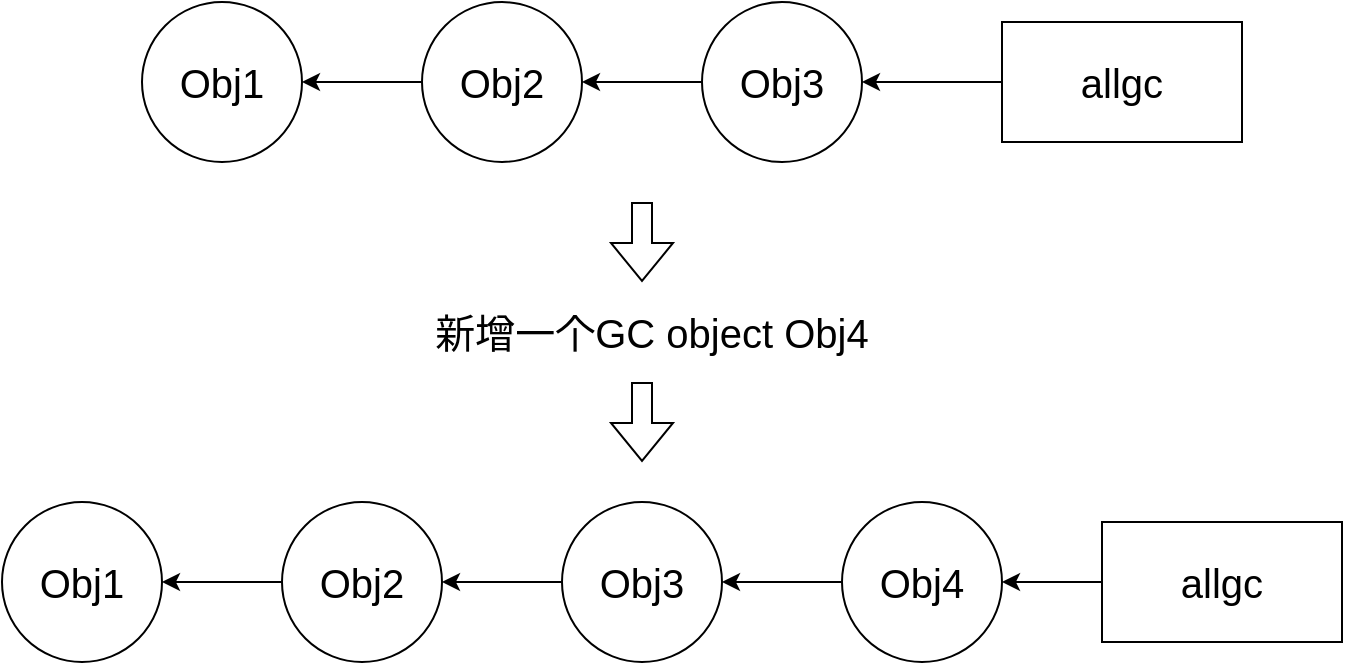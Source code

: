 <mxfile version="22.1.18" type="device">
  <diagram name="Page-1" id="s9LaHRHS-n8uzc7mXqwB">
    <mxGraphModel dx="1434" dy="746" grid="1" gridSize="10" guides="1" tooltips="1" connect="1" arrows="1" fold="1" page="1" pageScale="1" pageWidth="850" pageHeight="1100" math="0" shadow="0">
      <root>
        <mxCell id="0" />
        <mxCell id="1" parent="0" />
        <mxCell id="B3dgPtwr8vZCmKvNbtLD-1" value="&lt;font style=&quot;font-size: 20px;&quot;&gt;Obj1&lt;/font&gt;" style="ellipse;whiteSpace=wrap;html=1;aspect=fixed;" vertex="1" parent="1">
          <mxGeometry x="160" y="180" width="80" height="80" as="geometry" />
        </mxCell>
        <mxCell id="B3dgPtwr8vZCmKvNbtLD-4" style="edgeStyle=orthogonalEdgeStyle;rounded=0;orthogonalLoop=1;jettySize=auto;html=1;exitX=0;exitY=0.5;exitDx=0;exitDy=0;entryX=1;entryY=0.5;entryDx=0;entryDy=0;" edge="1" parent="1" source="B3dgPtwr8vZCmKvNbtLD-2" target="B3dgPtwr8vZCmKvNbtLD-1">
          <mxGeometry relative="1" as="geometry" />
        </mxCell>
        <mxCell id="B3dgPtwr8vZCmKvNbtLD-2" value="&lt;font style=&quot;font-size: 20px;&quot;&gt;Obj2&lt;/font&gt;" style="ellipse;whiteSpace=wrap;html=1;aspect=fixed;" vertex="1" parent="1">
          <mxGeometry x="300" y="180" width="80" height="80" as="geometry" />
        </mxCell>
        <mxCell id="B3dgPtwr8vZCmKvNbtLD-5" style="edgeStyle=orthogonalEdgeStyle;rounded=0;orthogonalLoop=1;jettySize=auto;html=1;exitX=0;exitY=0.5;exitDx=0;exitDy=0;entryX=1;entryY=0.5;entryDx=0;entryDy=0;" edge="1" parent="1" source="B3dgPtwr8vZCmKvNbtLD-3" target="B3dgPtwr8vZCmKvNbtLD-2">
          <mxGeometry relative="1" as="geometry" />
        </mxCell>
        <mxCell id="B3dgPtwr8vZCmKvNbtLD-3" value="&lt;font style=&quot;font-size: 20px;&quot;&gt;Obj3&lt;/font&gt;" style="ellipse;whiteSpace=wrap;html=1;aspect=fixed;" vertex="1" parent="1">
          <mxGeometry x="440" y="180" width="80" height="80" as="geometry" />
        </mxCell>
        <mxCell id="B3dgPtwr8vZCmKvNbtLD-7" style="edgeStyle=orthogonalEdgeStyle;rounded=0;orthogonalLoop=1;jettySize=auto;html=1;exitX=0;exitY=0.5;exitDx=0;exitDy=0;entryX=1;entryY=0.5;entryDx=0;entryDy=0;" edge="1" parent="1" source="B3dgPtwr8vZCmKvNbtLD-6" target="B3dgPtwr8vZCmKvNbtLD-3">
          <mxGeometry relative="1" as="geometry" />
        </mxCell>
        <mxCell id="B3dgPtwr8vZCmKvNbtLD-6" value="&lt;font style=&quot;font-size: 20px;&quot;&gt;allgc&lt;/font&gt;" style="rounded=0;whiteSpace=wrap;html=1;" vertex="1" parent="1">
          <mxGeometry x="590" y="190" width="120" height="60" as="geometry" />
        </mxCell>
        <mxCell id="B3dgPtwr8vZCmKvNbtLD-8" value="&lt;font style=&quot;font-size: 20px;&quot;&gt;新增一个GC object Obj4&lt;/font&gt;" style="text;strokeColor=none;align=center;fillColor=none;html=1;verticalAlign=middle;whiteSpace=wrap;rounded=0;" vertex="1" parent="1">
          <mxGeometry x="300" y="330" width="230" height="30" as="geometry" />
        </mxCell>
        <mxCell id="B3dgPtwr8vZCmKvNbtLD-9" value="" style="shape=flexArrow;endArrow=classic;html=1;rounded=0;" edge="1" parent="1">
          <mxGeometry width="50" height="50" relative="1" as="geometry">
            <mxPoint x="410" y="280" as="sourcePoint" />
            <mxPoint x="410" y="320" as="targetPoint" />
          </mxGeometry>
        </mxCell>
        <mxCell id="B3dgPtwr8vZCmKvNbtLD-11" value="" style="shape=flexArrow;endArrow=classic;html=1;rounded=0;" edge="1" parent="1">
          <mxGeometry width="50" height="50" relative="1" as="geometry">
            <mxPoint x="410" y="370" as="sourcePoint" />
            <mxPoint x="410" y="410" as="targetPoint" />
          </mxGeometry>
        </mxCell>
        <mxCell id="B3dgPtwr8vZCmKvNbtLD-12" value="&lt;font style=&quot;font-size: 20px;&quot;&gt;Obj1&lt;/font&gt;" style="ellipse;whiteSpace=wrap;html=1;aspect=fixed;" vertex="1" parent="1">
          <mxGeometry x="90" y="430" width="80" height="80" as="geometry" />
        </mxCell>
        <mxCell id="B3dgPtwr8vZCmKvNbtLD-13" style="edgeStyle=orthogonalEdgeStyle;rounded=0;orthogonalLoop=1;jettySize=auto;html=1;exitX=0;exitY=0.5;exitDx=0;exitDy=0;entryX=1;entryY=0.5;entryDx=0;entryDy=0;" edge="1" parent="1" source="B3dgPtwr8vZCmKvNbtLD-14" target="B3dgPtwr8vZCmKvNbtLD-12">
          <mxGeometry relative="1" as="geometry" />
        </mxCell>
        <mxCell id="B3dgPtwr8vZCmKvNbtLD-14" value="&lt;font style=&quot;font-size: 20px;&quot;&gt;Obj2&lt;/font&gt;" style="ellipse;whiteSpace=wrap;html=1;aspect=fixed;" vertex="1" parent="1">
          <mxGeometry x="230" y="430" width="80" height="80" as="geometry" />
        </mxCell>
        <mxCell id="B3dgPtwr8vZCmKvNbtLD-15" style="edgeStyle=orthogonalEdgeStyle;rounded=0;orthogonalLoop=1;jettySize=auto;html=1;exitX=0;exitY=0.5;exitDx=0;exitDy=0;entryX=1;entryY=0.5;entryDx=0;entryDy=0;" edge="1" parent="1" source="B3dgPtwr8vZCmKvNbtLD-16" target="B3dgPtwr8vZCmKvNbtLD-14">
          <mxGeometry relative="1" as="geometry" />
        </mxCell>
        <mxCell id="B3dgPtwr8vZCmKvNbtLD-16" value="&lt;font style=&quot;font-size: 20px;&quot;&gt;Obj3&lt;/font&gt;" style="ellipse;whiteSpace=wrap;html=1;aspect=fixed;" vertex="1" parent="1">
          <mxGeometry x="370" y="430" width="80" height="80" as="geometry" />
        </mxCell>
        <mxCell id="B3dgPtwr8vZCmKvNbtLD-21" style="edgeStyle=orthogonalEdgeStyle;rounded=0;orthogonalLoop=1;jettySize=auto;html=1;exitX=0;exitY=0.5;exitDx=0;exitDy=0;entryX=1;entryY=0.5;entryDx=0;entryDy=0;" edge="1" parent="1" source="B3dgPtwr8vZCmKvNbtLD-18" target="B3dgPtwr8vZCmKvNbtLD-19">
          <mxGeometry relative="1" as="geometry" />
        </mxCell>
        <mxCell id="B3dgPtwr8vZCmKvNbtLD-18" value="&lt;font style=&quot;font-size: 20px;&quot;&gt;allgc&lt;/font&gt;" style="rounded=0;whiteSpace=wrap;html=1;" vertex="1" parent="1">
          <mxGeometry x="640" y="440" width="120" height="60" as="geometry" />
        </mxCell>
        <mxCell id="B3dgPtwr8vZCmKvNbtLD-20" style="edgeStyle=orthogonalEdgeStyle;rounded=0;orthogonalLoop=1;jettySize=auto;html=1;exitX=0;exitY=0.5;exitDx=0;exitDy=0;entryX=1;entryY=0.5;entryDx=0;entryDy=0;" edge="1" parent="1" source="B3dgPtwr8vZCmKvNbtLD-19" target="B3dgPtwr8vZCmKvNbtLD-16">
          <mxGeometry relative="1" as="geometry" />
        </mxCell>
        <mxCell id="B3dgPtwr8vZCmKvNbtLD-19" value="&lt;font style=&quot;font-size: 20px;&quot;&gt;Obj4&lt;/font&gt;" style="ellipse;whiteSpace=wrap;html=1;aspect=fixed;" vertex="1" parent="1">
          <mxGeometry x="510" y="430" width="80" height="80" as="geometry" />
        </mxCell>
      </root>
    </mxGraphModel>
  </diagram>
</mxfile>
